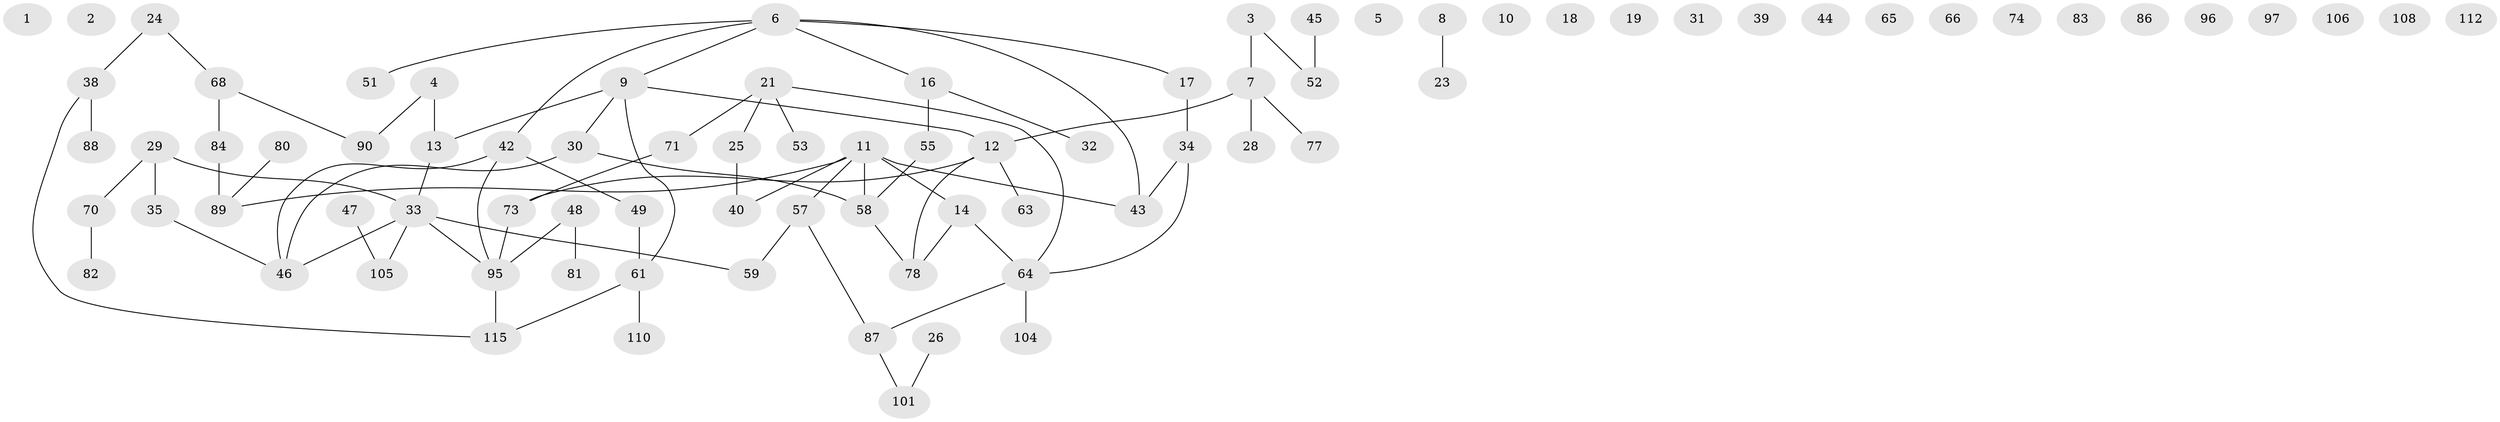 // Generated by graph-tools (version 1.1) at 2025/23/03/03/25 07:23:26]
// undirected, 82 vertices, 80 edges
graph export_dot {
graph [start="1"]
  node [color=gray90,style=filled];
  1;
  2;
  3;
  4 [super="+41"];
  5;
  6 [super="+27"];
  7 [super="+50"];
  8 [super="+20"];
  9 [super="+116"];
  10;
  11 [super="+54"];
  12 [super="+22"];
  13 [super="+36"];
  14 [super="+15"];
  16 [super="+72"];
  17 [super="+111"];
  18;
  19;
  21 [super="+37"];
  23;
  24 [super="+67"];
  25 [super="+76"];
  26;
  28;
  29 [super="+56"];
  30 [super="+107"];
  31 [super="+114"];
  32;
  33 [super="+93"];
  34;
  35;
  38 [super="+94"];
  39;
  40 [super="+85"];
  42 [super="+75"];
  43;
  44;
  45;
  46 [super="+117"];
  47 [super="+102"];
  48 [super="+103"];
  49 [super="+69"];
  51;
  52 [super="+60"];
  53;
  55;
  57 [super="+92"];
  58 [super="+113"];
  59;
  61 [super="+62"];
  63;
  64 [super="+79"];
  65;
  66;
  68 [super="+98"];
  70;
  71 [super="+99"];
  73;
  74;
  77 [super="+109"];
  78;
  80;
  81;
  82;
  83;
  84;
  86;
  87 [super="+91"];
  88;
  89 [super="+100"];
  90;
  95 [super="+118"];
  96;
  97;
  101;
  104;
  105;
  106;
  108;
  110;
  112;
  115;
  3 -- 7;
  3 -- 52;
  4 -- 90;
  4 -- 13;
  6 -- 9;
  6 -- 16;
  6 -- 51;
  6 -- 42;
  6 -- 43;
  6 -- 17;
  7 -- 77;
  7 -- 28;
  7 -- 12;
  8 -- 23;
  9 -- 30;
  9 -- 61;
  9 -- 12;
  9 -- 13;
  11 -- 89;
  11 -- 40;
  11 -- 43;
  11 -- 14;
  11 -- 57;
  11 -- 58;
  12 -- 73;
  12 -- 78;
  12 -- 63;
  13 -- 33;
  14 -- 64;
  14 -- 78;
  16 -- 32;
  16 -- 55 [weight=2];
  17 -- 34;
  21 -- 64;
  21 -- 53;
  21 -- 71;
  21 -- 25;
  24 -- 68;
  24 -- 38;
  25 -- 40;
  26 -- 101;
  29 -- 35;
  29 -- 70;
  29 -- 33;
  30 -- 46;
  30 -- 58;
  33 -- 46;
  33 -- 105;
  33 -- 59;
  33 -- 95;
  34 -- 43;
  34 -- 64;
  35 -- 46;
  38 -- 88;
  38 -- 115;
  42 -- 95;
  42 -- 46;
  42 -- 49;
  45 -- 52;
  47 -- 105;
  48 -- 81;
  48 -- 95;
  49 -- 61;
  55 -- 58;
  57 -- 87;
  57 -- 59;
  58 -- 78;
  61 -- 115;
  61 -- 110;
  64 -- 104;
  64 -- 87;
  68 -- 90;
  68 -- 84;
  70 -- 82;
  71 -- 73;
  73 -- 95;
  80 -- 89;
  84 -- 89;
  87 -- 101;
  95 -- 115;
}
